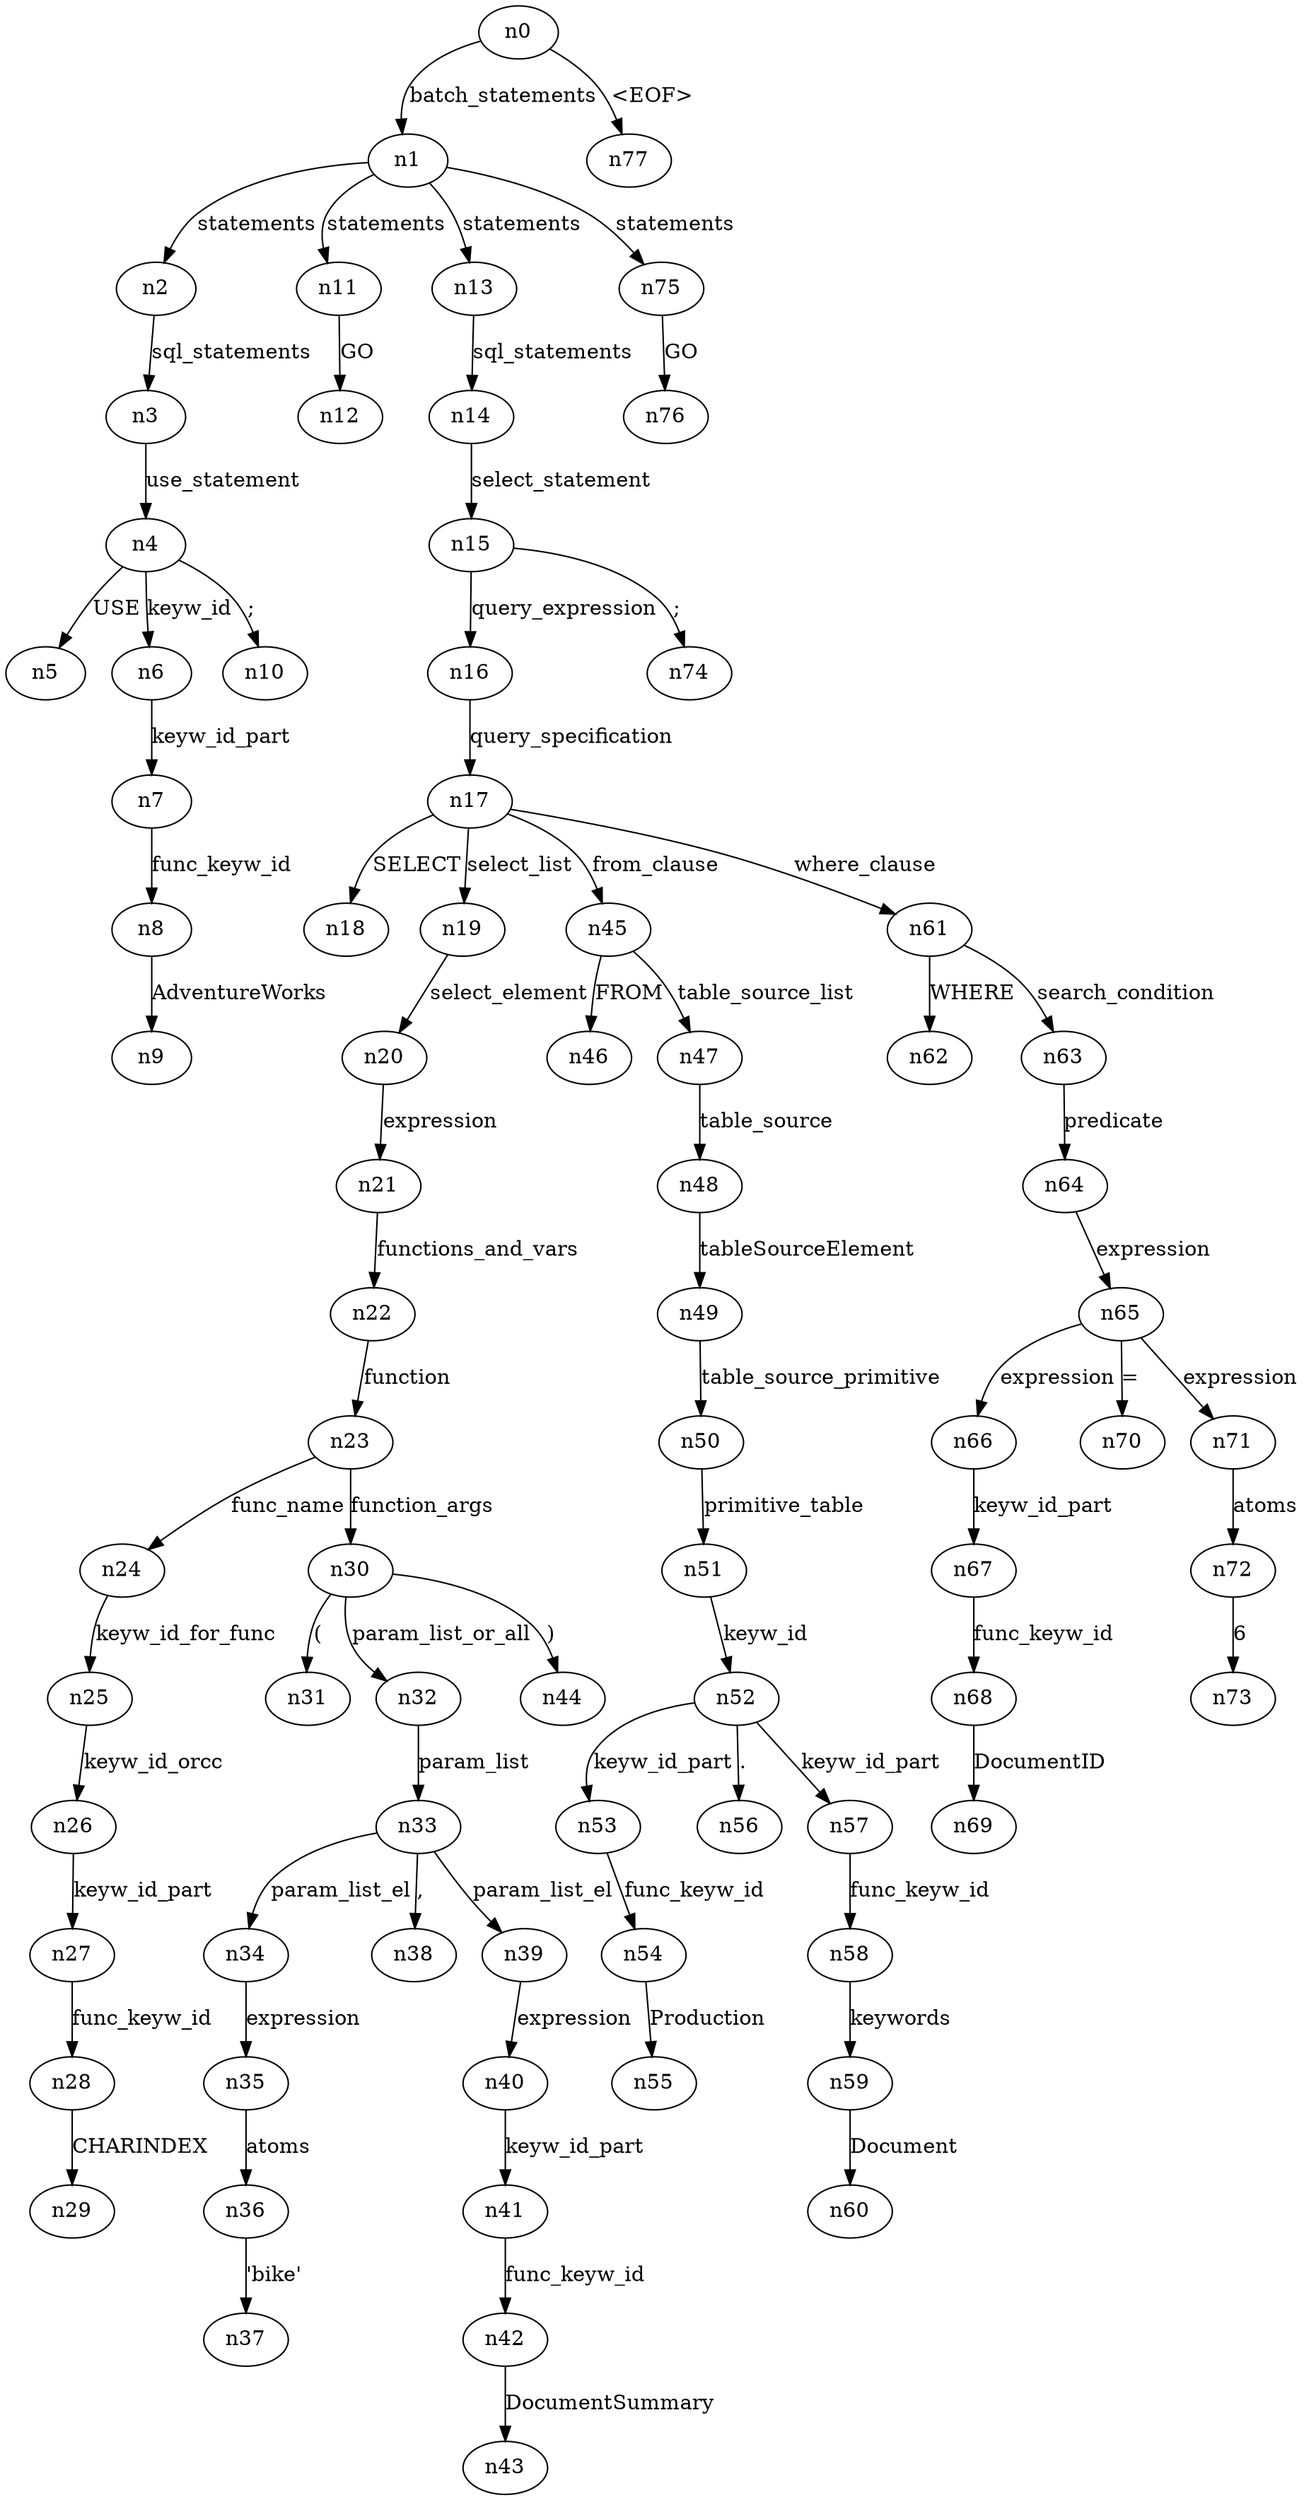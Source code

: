 digraph ParseTree {
  n0 -> n1 [label="batch_statements"];
  n1 -> n2 [label="statements"];
  n2 -> n3 [label="sql_statements"];
  n3 -> n4 [label="use_statement"];
  n4 -> n5 [label="USE"];
  n4 -> n6 [label="keyw_id"];
  n6 -> n7 [label="keyw_id_part"];
  n7 -> n8 [label="func_keyw_id"];
  n8 -> n9 [label="AdventureWorks"];
  n4 -> n10 [label=";"];
  n1 -> n11 [label="statements"];
  n11 -> n12 [label="GO"];
  n1 -> n13 [label="statements"];
  n13 -> n14 [label="sql_statements"];
  n14 -> n15 [label="select_statement"];
  n15 -> n16 [label="query_expression"];
  n16 -> n17 [label="query_specification"];
  n17 -> n18 [label="SELECT"];
  n17 -> n19 [label="select_list"];
  n19 -> n20 [label="select_element"];
  n20 -> n21 [label="expression"];
  n21 -> n22 [label="functions_and_vars"];
  n22 -> n23 [label="function"];
  n23 -> n24 [label="func_name"];
  n24 -> n25 [label="keyw_id_for_func"];
  n25 -> n26 [label="keyw_id_orcc"];
  n26 -> n27 [label="keyw_id_part"];
  n27 -> n28 [label="func_keyw_id"];
  n28 -> n29 [label="CHARINDEX"];
  n23 -> n30 [label="function_args"];
  n30 -> n31 [label="("];
  n30 -> n32 [label="param_list_or_all"];
  n32 -> n33 [label="param_list"];
  n33 -> n34 [label="param_list_el"];
  n34 -> n35 [label="expression"];
  n35 -> n36 [label="atoms"];
  n36 -> n37 [label="'bike'"];
  n33 -> n38 [label=","];
  n33 -> n39 [label="param_list_el"];
  n39 -> n40 [label="expression"];
  n40 -> n41 [label="keyw_id_part"];
  n41 -> n42 [label="func_keyw_id"];
  n42 -> n43 [label="DocumentSummary"];
  n30 -> n44 [label=")"];
  n17 -> n45 [label="from_clause"];
  n45 -> n46 [label="FROM"];
  n45 -> n47 [label="table_source_list"];
  n47 -> n48 [label="table_source"];
  n48 -> n49 [label="tableSourceElement"];
  n49 -> n50 [label="table_source_primitive"];
  n50 -> n51 [label="primitive_table"];
  n51 -> n52 [label="keyw_id"];
  n52 -> n53 [label="keyw_id_part"];
  n53 -> n54 [label="func_keyw_id"];
  n54 -> n55 [label="Production"];
  n52 -> n56 [label="."];
  n52 -> n57 [label="keyw_id_part"];
  n57 -> n58 [label="func_keyw_id"];
  n58 -> n59 [label="keywords"];
  n59 -> n60 [label="Document"];
  n17 -> n61 [label="where_clause"];
  n61 -> n62 [label="WHERE"];
  n61 -> n63 [label="search_condition"];
  n63 -> n64 [label="predicate"];
  n64 -> n65 [label="expression"];
  n65 -> n66 [label="expression"];
  n66 -> n67 [label="keyw_id_part"];
  n67 -> n68 [label="func_keyw_id"];
  n68 -> n69 [label="DocumentID"];
  n65 -> n70 [label="="];
  n65 -> n71 [label="expression"];
  n71 -> n72 [label="atoms"];
  n72 -> n73 [label="6"];
  n15 -> n74 [label=";"];
  n1 -> n75 [label="statements"];
  n75 -> n76 [label="GO"];
  n0 -> n77 [label="<EOF>"];
}